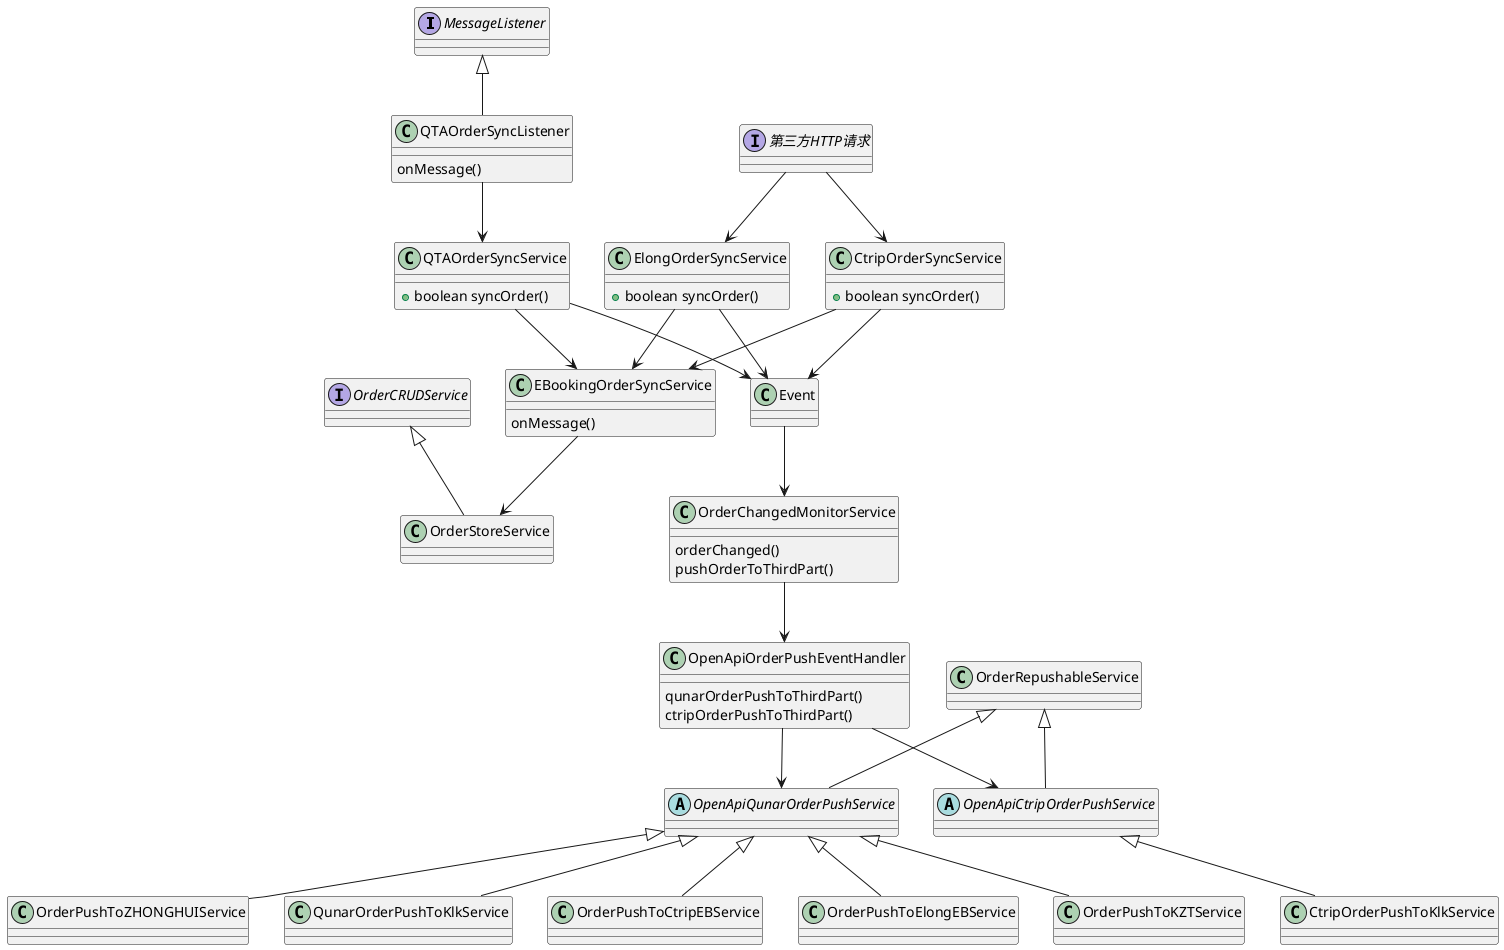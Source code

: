 @startuml

interface MessageListener

MessageListener <|-- QTAOrderSyncListener
QTAOrderSyncListener --> QTAOrderSyncService
第三方HTTP请求 --> CtripOrderSyncService
第三方HTTP请求 --> ElongOrderSyncService
QTAOrderSyncService-->EBookingOrderSyncService
CtripOrderSyncService-->EBookingOrderSyncService
ElongOrderSyncService-->EBookingOrderSyncService
EBookingOrderSyncService --> OrderStoreService
OrderCRUDService <|-- OrderStoreService
QTAOrderSyncService-->Event
CtripOrderSyncService-->Event
ElongOrderSyncService-->Event
Event-->OrderChangedMonitorService
OrderChangedMonitorService-->OpenApiOrderPushEventHandler
OrderRepushableService<|-- OpenApiQunarOrderPushService
OrderRepushableService<|-- OpenApiCtripOrderPushService
OpenApiOrderPushEventHandler-->OpenApiQunarOrderPushService
OpenApiOrderPushEventHandler-->OpenApiCtripOrderPushService
OpenApiQunarOrderPushService<|-- OrderPushToCtripEBService
OpenApiQunarOrderPushService<|--OrderPushToElongEBService
OpenApiQunarOrderPushService<|--OrderPushToKZTService
OpenApiQunarOrderPushService<|--OrderPushToZHONGHUIService
OpenApiQunarOrderPushService<|--QunarOrderPushToKlkService

OpenApiCtripOrderPushService<|--CtripOrderPushToKlkService

class QTAOrderSyncListener {
onMessage()
}

class EBookingOrderSyncService {
onMessage()
}
class QTAOrderSyncService {
+boolean syncOrder()
}
interface  第三方HTTP请求
class CtripOrderSyncService {
+boolean syncOrder()
}
class ElongOrderSyncService {
+boolean syncOrder()
}

class OrderChangedMonitorService {
orderChanged()
pushOrderToThirdPart()
}
class OrderRepushableService{
}
abstract class OpenApiQunarOrderPushService{
}
abstract class OpenApiCtripOrderPushService{
}

class Event{
}
class OpenApiOrderPushEventHandler{
qunarOrderPushToThirdPart()
ctripOrderPushToThirdPart()
}
interface  OrderCRUDService
class OrderStoreService{
}
@enduml
